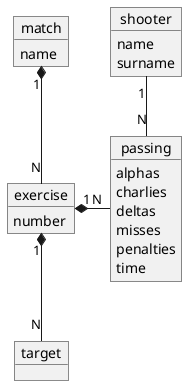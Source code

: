 @startuml

object match {
    name
}
object exercise {
    number
}
object target {
}
object passing {
    alphas
    charlies
    deltas
    misses
    penalties
    time
}
object shooter {
    name
    surname
}

match "1" *-- "N" exercise
exercise "1" *-right- "N" passing
exercise "1" *-down- "N" target
shooter "1" -down- "N" passing

@enduml
